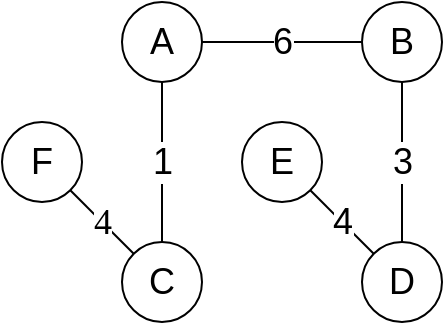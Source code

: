 <mxfile>
    <diagram id="aDwl9anLwE5nvfYrply3" name="Página-1">
        <mxGraphModel dx="547" dy="458" grid="1" gridSize="10" guides="1" tooltips="1" connect="1" arrows="1" fold="1" page="1" pageScale="1" pageWidth="1169" pageHeight="1654" math="0" shadow="0">
            <root>
                <mxCell id="0"/>
                <mxCell id="1" parent="0"/>
                <mxCell id="4" value="&lt;font face=&quot;Times New Roman&quot;&gt;4&lt;/font&gt;" style="edgeStyle=none;html=1;fontSize=18;endArrow=none;endFill=0;" edge="1" parent="1" source="2" target="3">
                    <mxGeometry relative="1" as="geometry"/>
                </mxCell>
                <mxCell id="2" value="F" style="ellipse;whiteSpace=wrap;html=1;aspect=fixed;fontSize=18;" vertex="1" parent="1">
                    <mxGeometry x="80" y="120" width="40" height="40" as="geometry"/>
                </mxCell>
                <mxCell id="6" value="1" style="edgeStyle=none;html=1;fontSize=18;endArrow=none;endFill=0;" edge="1" parent="1" source="3" target="5">
                    <mxGeometry relative="1" as="geometry"/>
                </mxCell>
                <mxCell id="3" value="C" style="ellipse;whiteSpace=wrap;html=1;aspect=fixed;fontSize=18;" vertex="1" parent="1">
                    <mxGeometry x="140" y="180" width="40" height="40" as="geometry"/>
                </mxCell>
                <mxCell id="8" value="6" style="edgeStyle=none;html=1;fontSize=18;endArrow=none;endFill=0;" edge="1" parent="1" source="5" target="7">
                    <mxGeometry relative="1" as="geometry"/>
                </mxCell>
                <mxCell id="5" value="A" style="ellipse;whiteSpace=wrap;html=1;aspect=fixed;fontSize=18;" vertex="1" parent="1">
                    <mxGeometry x="140" y="60" width="40" height="40" as="geometry"/>
                </mxCell>
                <mxCell id="10" value="3" style="edgeStyle=none;html=1;fontSize=18;endArrow=none;endFill=0;" edge="1" parent="1" source="7" target="9">
                    <mxGeometry relative="1" as="geometry"/>
                </mxCell>
                <mxCell id="7" value="B" style="ellipse;whiteSpace=wrap;html=1;aspect=fixed;fontSize=18;" vertex="1" parent="1">
                    <mxGeometry x="260" y="60" width="40" height="40" as="geometry"/>
                </mxCell>
                <mxCell id="12" value="4" style="edgeStyle=none;html=1;fontSize=18;endArrow=none;endFill=0;" edge="1" parent="1" source="9" target="11">
                    <mxGeometry relative="1" as="geometry"/>
                </mxCell>
                <mxCell id="9" value="D" style="ellipse;whiteSpace=wrap;html=1;aspect=fixed;fontSize=18;" vertex="1" parent="1">
                    <mxGeometry x="260" y="180" width="40" height="40" as="geometry"/>
                </mxCell>
                <mxCell id="11" value="E" style="ellipse;whiteSpace=wrap;html=1;aspect=fixed;fontSize=18;" vertex="1" parent="1">
                    <mxGeometry x="200" y="120" width="40" height="40" as="geometry"/>
                </mxCell>
            </root>
        </mxGraphModel>
    </diagram>
</mxfile>